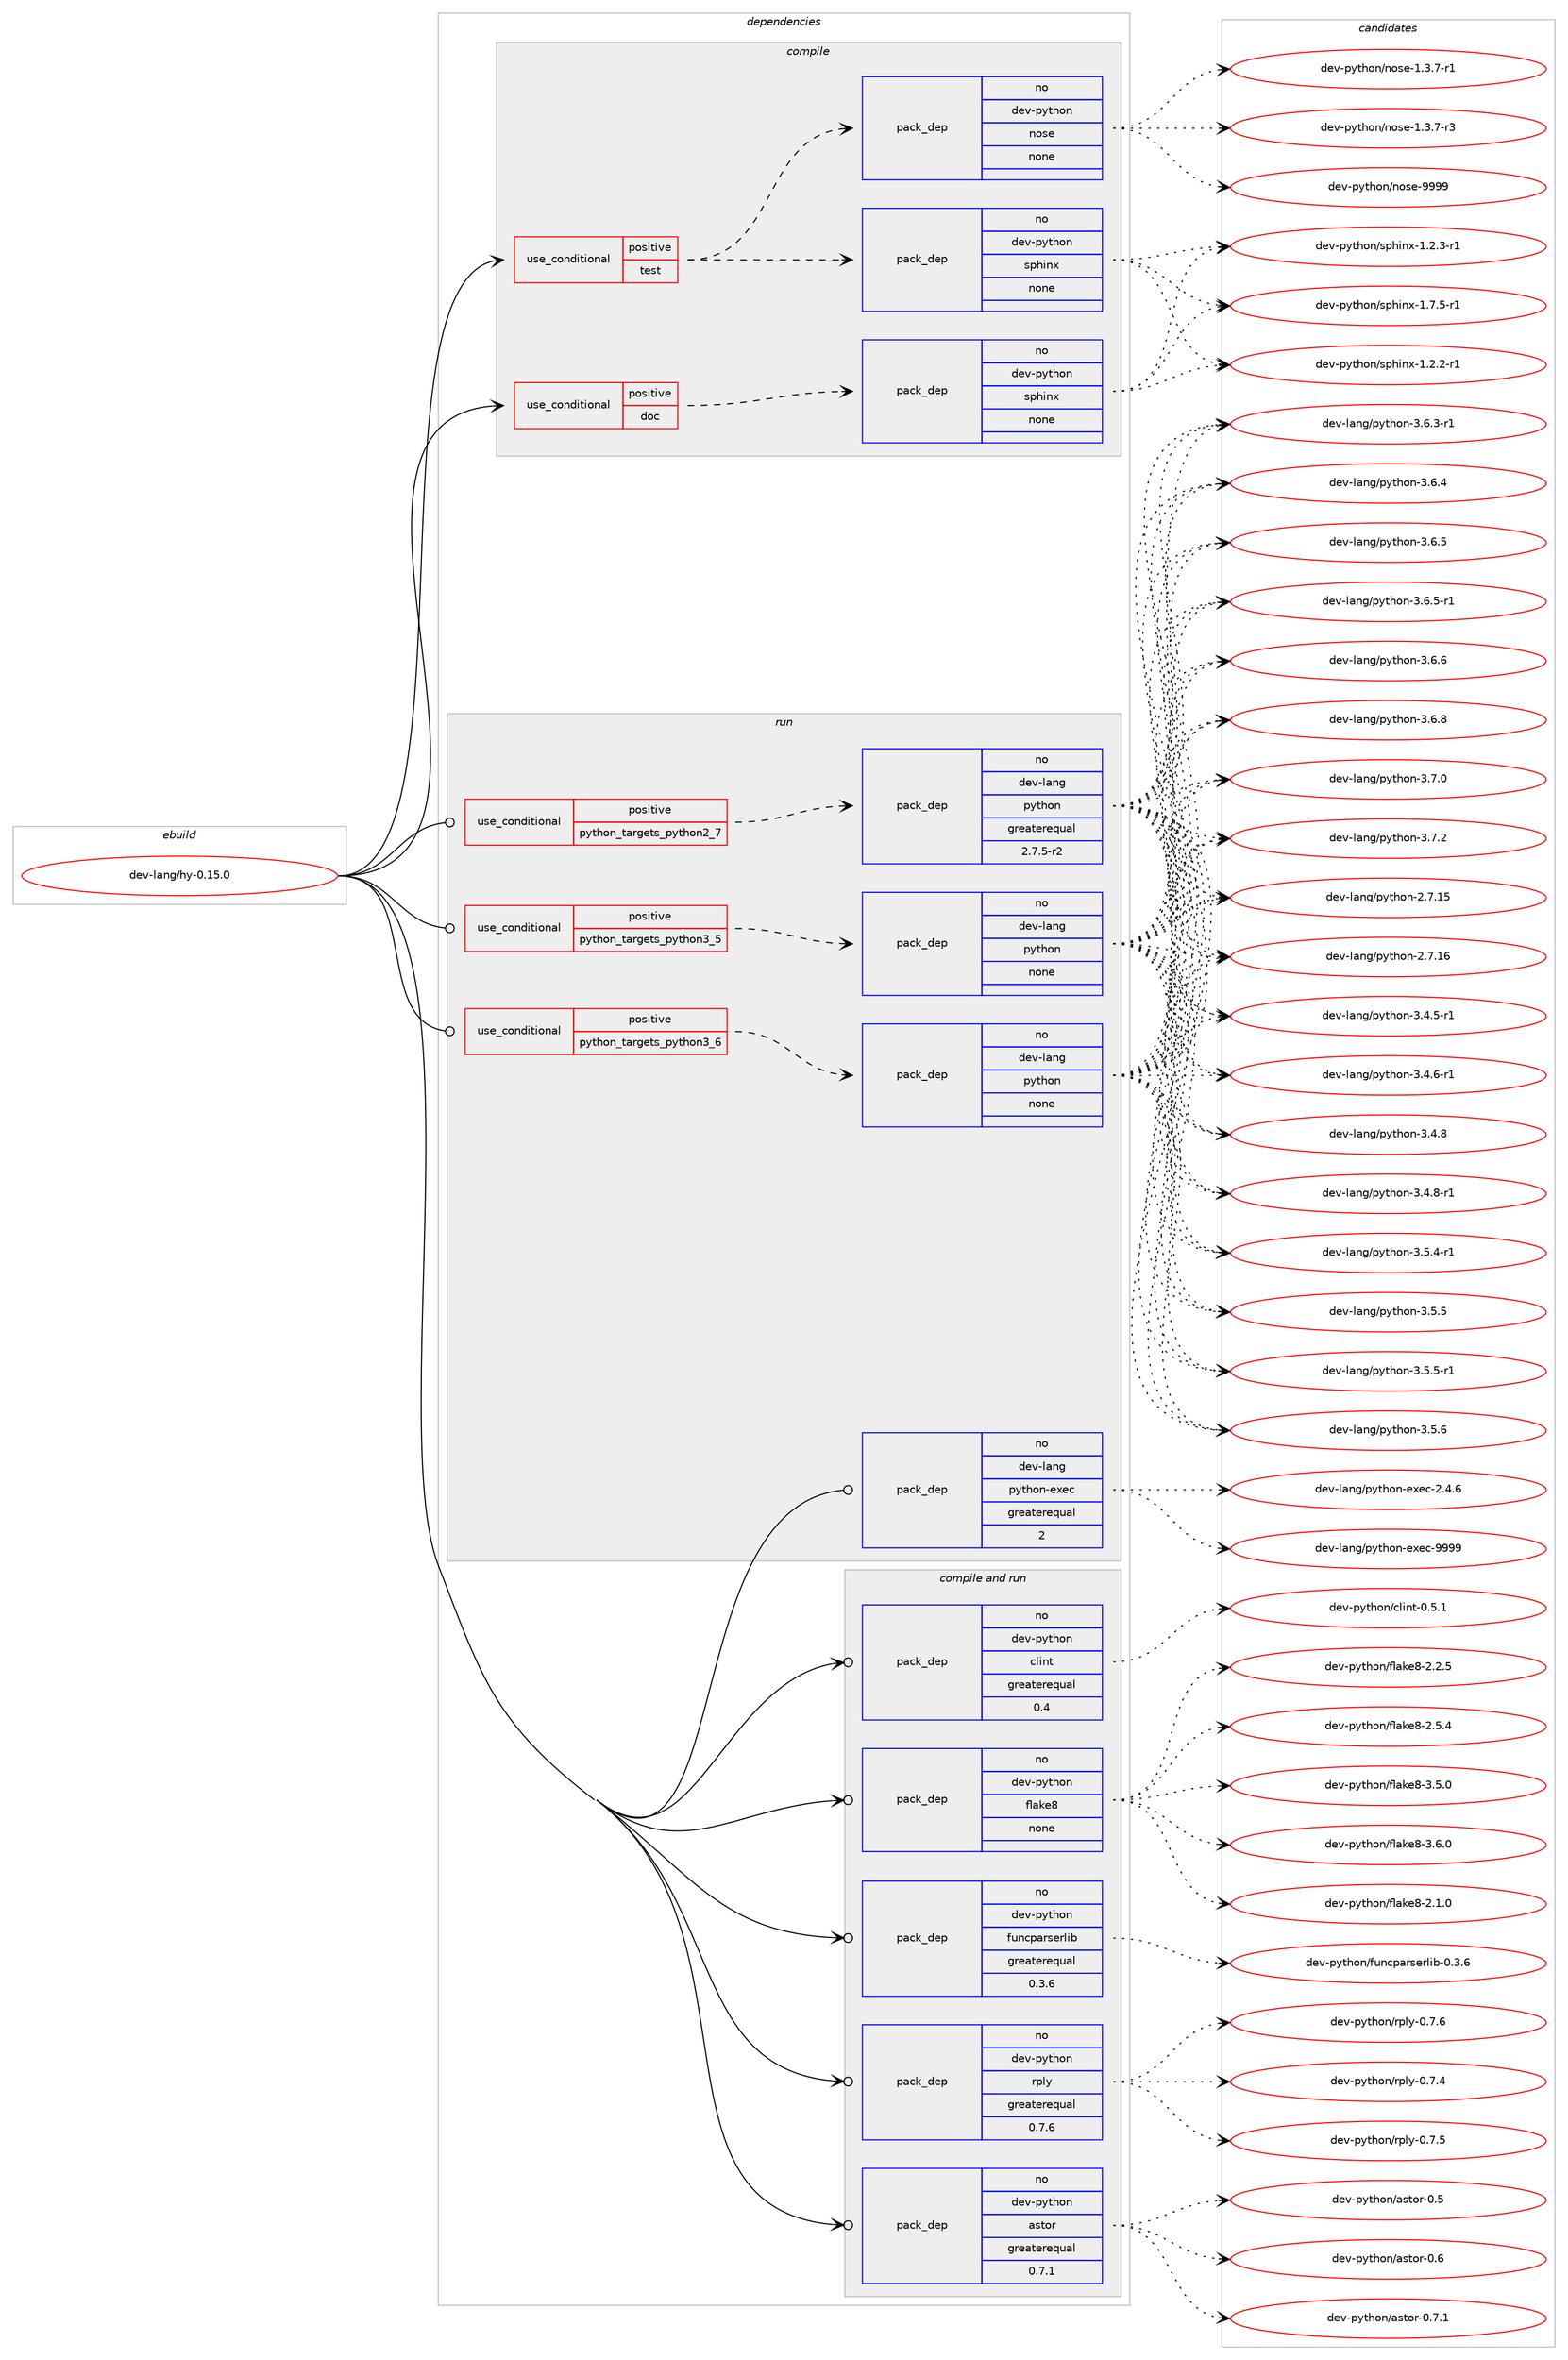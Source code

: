 digraph prolog {

# *************
# Graph options
# *************

newrank=true;
concentrate=true;
compound=true;
graph [rankdir=LR,fontname=Helvetica,fontsize=10,ranksep=1.5];#, ranksep=2.5, nodesep=0.2];
edge  [arrowhead=vee];
node  [fontname=Helvetica,fontsize=10];

# **********
# The ebuild
# **********

subgraph cluster_leftcol {
color=gray;
rank=same;
label=<<i>ebuild</i>>;
id [label="dev-lang/hy-0.15.0", color=red, width=4, href="../dev-lang/hy-0.15.0.svg"];
}

# ****************
# The dependencies
# ****************

subgraph cluster_midcol {
color=gray;
label=<<i>dependencies</i>>;
subgraph cluster_compile {
fillcolor="#eeeeee";
style=filled;
label=<<i>compile</i>>;
subgraph cond363728 {
dependency1359129 [label=<<TABLE BORDER="0" CELLBORDER="1" CELLSPACING="0" CELLPADDING="4"><TR><TD ROWSPAN="3" CELLPADDING="10">use_conditional</TD></TR><TR><TD>positive</TD></TR><TR><TD>doc</TD></TR></TABLE>>, shape=none, color=red];
subgraph pack972920 {
dependency1359130 [label=<<TABLE BORDER="0" CELLBORDER="1" CELLSPACING="0" CELLPADDING="4" WIDTH="220"><TR><TD ROWSPAN="6" CELLPADDING="30">pack_dep</TD></TR><TR><TD WIDTH="110">no</TD></TR><TR><TD>dev-python</TD></TR><TR><TD>sphinx</TD></TR><TR><TD>none</TD></TR><TR><TD></TD></TR></TABLE>>, shape=none, color=blue];
}
dependency1359129:e -> dependency1359130:w [weight=20,style="dashed",arrowhead="vee"];
}
id:e -> dependency1359129:w [weight=20,style="solid",arrowhead="vee"];
subgraph cond363729 {
dependency1359131 [label=<<TABLE BORDER="0" CELLBORDER="1" CELLSPACING="0" CELLPADDING="4"><TR><TD ROWSPAN="3" CELLPADDING="10">use_conditional</TD></TR><TR><TD>positive</TD></TR><TR><TD>test</TD></TR></TABLE>>, shape=none, color=red];
subgraph pack972921 {
dependency1359132 [label=<<TABLE BORDER="0" CELLBORDER="1" CELLSPACING="0" CELLPADDING="4" WIDTH="220"><TR><TD ROWSPAN="6" CELLPADDING="30">pack_dep</TD></TR><TR><TD WIDTH="110">no</TD></TR><TR><TD>dev-python</TD></TR><TR><TD>nose</TD></TR><TR><TD>none</TD></TR><TR><TD></TD></TR></TABLE>>, shape=none, color=blue];
}
dependency1359131:e -> dependency1359132:w [weight=20,style="dashed",arrowhead="vee"];
subgraph pack972922 {
dependency1359133 [label=<<TABLE BORDER="0" CELLBORDER="1" CELLSPACING="0" CELLPADDING="4" WIDTH="220"><TR><TD ROWSPAN="6" CELLPADDING="30">pack_dep</TD></TR><TR><TD WIDTH="110">no</TD></TR><TR><TD>dev-python</TD></TR><TR><TD>sphinx</TD></TR><TR><TD>none</TD></TR><TR><TD></TD></TR></TABLE>>, shape=none, color=blue];
}
dependency1359131:e -> dependency1359133:w [weight=20,style="dashed",arrowhead="vee"];
}
id:e -> dependency1359131:w [weight=20,style="solid",arrowhead="vee"];
}
subgraph cluster_compileandrun {
fillcolor="#eeeeee";
style=filled;
label=<<i>compile and run</i>>;
subgraph pack972923 {
dependency1359134 [label=<<TABLE BORDER="0" CELLBORDER="1" CELLSPACING="0" CELLPADDING="4" WIDTH="220"><TR><TD ROWSPAN="6" CELLPADDING="30">pack_dep</TD></TR><TR><TD WIDTH="110">no</TD></TR><TR><TD>dev-python</TD></TR><TR><TD>astor</TD></TR><TR><TD>greaterequal</TD></TR><TR><TD>0.7.1</TD></TR></TABLE>>, shape=none, color=blue];
}
id:e -> dependency1359134:w [weight=20,style="solid",arrowhead="odotvee"];
subgraph pack972924 {
dependency1359135 [label=<<TABLE BORDER="0" CELLBORDER="1" CELLSPACING="0" CELLPADDING="4" WIDTH="220"><TR><TD ROWSPAN="6" CELLPADDING="30">pack_dep</TD></TR><TR><TD WIDTH="110">no</TD></TR><TR><TD>dev-python</TD></TR><TR><TD>clint</TD></TR><TR><TD>greaterequal</TD></TR><TR><TD>0.4</TD></TR></TABLE>>, shape=none, color=blue];
}
id:e -> dependency1359135:w [weight=20,style="solid",arrowhead="odotvee"];
subgraph pack972925 {
dependency1359136 [label=<<TABLE BORDER="0" CELLBORDER="1" CELLSPACING="0" CELLPADDING="4" WIDTH="220"><TR><TD ROWSPAN="6" CELLPADDING="30">pack_dep</TD></TR><TR><TD WIDTH="110">no</TD></TR><TR><TD>dev-python</TD></TR><TR><TD>flake8</TD></TR><TR><TD>none</TD></TR><TR><TD></TD></TR></TABLE>>, shape=none, color=blue];
}
id:e -> dependency1359136:w [weight=20,style="solid",arrowhead="odotvee"];
subgraph pack972926 {
dependency1359137 [label=<<TABLE BORDER="0" CELLBORDER="1" CELLSPACING="0" CELLPADDING="4" WIDTH="220"><TR><TD ROWSPAN="6" CELLPADDING="30">pack_dep</TD></TR><TR><TD WIDTH="110">no</TD></TR><TR><TD>dev-python</TD></TR><TR><TD>funcparserlib</TD></TR><TR><TD>greaterequal</TD></TR><TR><TD>0.3.6</TD></TR></TABLE>>, shape=none, color=blue];
}
id:e -> dependency1359137:w [weight=20,style="solid",arrowhead="odotvee"];
subgraph pack972927 {
dependency1359138 [label=<<TABLE BORDER="0" CELLBORDER="1" CELLSPACING="0" CELLPADDING="4" WIDTH="220"><TR><TD ROWSPAN="6" CELLPADDING="30">pack_dep</TD></TR><TR><TD WIDTH="110">no</TD></TR><TR><TD>dev-python</TD></TR><TR><TD>rply</TD></TR><TR><TD>greaterequal</TD></TR><TR><TD>0.7.6</TD></TR></TABLE>>, shape=none, color=blue];
}
id:e -> dependency1359138:w [weight=20,style="solid",arrowhead="odotvee"];
}
subgraph cluster_run {
fillcolor="#eeeeee";
style=filled;
label=<<i>run</i>>;
subgraph cond363730 {
dependency1359139 [label=<<TABLE BORDER="0" CELLBORDER="1" CELLSPACING="0" CELLPADDING="4"><TR><TD ROWSPAN="3" CELLPADDING="10">use_conditional</TD></TR><TR><TD>positive</TD></TR><TR><TD>python_targets_python2_7</TD></TR></TABLE>>, shape=none, color=red];
subgraph pack972928 {
dependency1359140 [label=<<TABLE BORDER="0" CELLBORDER="1" CELLSPACING="0" CELLPADDING="4" WIDTH="220"><TR><TD ROWSPAN="6" CELLPADDING="30">pack_dep</TD></TR><TR><TD WIDTH="110">no</TD></TR><TR><TD>dev-lang</TD></TR><TR><TD>python</TD></TR><TR><TD>greaterequal</TD></TR><TR><TD>2.7.5-r2</TD></TR></TABLE>>, shape=none, color=blue];
}
dependency1359139:e -> dependency1359140:w [weight=20,style="dashed",arrowhead="vee"];
}
id:e -> dependency1359139:w [weight=20,style="solid",arrowhead="odot"];
subgraph cond363731 {
dependency1359141 [label=<<TABLE BORDER="0" CELLBORDER="1" CELLSPACING="0" CELLPADDING="4"><TR><TD ROWSPAN="3" CELLPADDING="10">use_conditional</TD></TR><TR><TD>positive</TD></TR><TR><TD>python_targets_python3_5</TD></TR></TABLE>>, shape=none, color=red];
subgraph pack972929 {
dependency1359142 [label=<<TABLE BORDER="0" CELLBORDER="1" CELLSPACING="0" CELLPADDING="4" WIDTH="220"><TR><TD ROWSPAN="6" CELLPADDING="30">pack_dep</TD></TR><TR><TD WIDTH="110">no</TD></TR><TR><TD>dev-lang</TD></TR><TR><TD>python</TD></TR><TR><TD>none</TD></TR><TR><TD></TD></TR></TABLE>>, shape=none, color=blue];
}
dependency1359141:e -> dependency1359142:w [weight=20,style="dashed",arrowhead="vee"];
}
id:e -> dependency1359141:w [weight=20,style="solid",arrowhead="odot"];
subgraph cond363732 {
dependency1359143 [label=<<TABLE BORDER="0" CELLBORDER="1" CELLSPACING="0" CELLPADDING="4"><TR><TD ROWSPAN="3" CELLPADDING="10">use_conditional</TD></TR><TR><TD>positive</TD></TR><TR><TD>python_targets_python3_6</TD></TR></TABLE>>, shape=none, color=red];
subgraph pack972930 {
dependency1359144 [label=<<TABLE BORDER="0" CELLBORDER="1" CELLSPACING="0" CELLPADDING="4" WIDTH="220"><TR><TD ROWSPAN="6" CELLPADDING="30">pack_dep</TD></TR><TR><TD WIDTH="110">no</TD></TR><TR><TD>dev-lang</TD></TR><TR><TD>python</TD></TR><TR><TD>none</TD></TR><TR><TD></TD></TR></TABLE>>, shape=none, color=blue];
}
dependency1359143:e -> dependency1359144:w [weight=20,style="dashed",arrowhead="vee"];
}
id:e -> dependency1359143:w [weight=20,style="solid",arrowhead="odot"];
subgraph pack972931 {
dependency1359145 [label=<<TABLE BORDER="0" CELLBORDER="1" CELLSPACING="0" CELLPADDING="4" WIDTH="220"><TR><TD ROWSPAN="6" CELLPADDING="30">pack_dep</TD></TR><TR><TD WIDTH="110">no</TD></TR><TR><TD>dev-lang</TD></TR><TR><TD>python-exec</TD></TR><TR><TD>greaterequal</TD></TR><TR><TD>2</TD></TR></TABLE>>, shape=none, color=blue];
}
id:e -> dependency1359145:w [weight=20,style="solid",arrowhead="odot"];
}
}

# **************
# The candidates
# **************

subgraph cluster_choices {
rank=same;
color=gray;
label=<<i>candidates</i>>;

subgraph choice972920 {
color=black;
nodesep=1;
choice10010111845112121116104111110471151121041051101204549465046504511449 [label="dev-python/sphinx-1.2.2-r1", color=red, width=4,href="../dev-python/sphinx-1.2.2-r1.svg"];
choice10010111845112121116104111110471151121041051101204549465046514511449 [label="dev-python/sphinx-1.2.3-r1", color=red, width=4,href="../dev-python/sphinx-1.2.3-r1.svg"];
choice10010111845112121116104111110471151121041051101204549465546534511449 [label="dev-python/sphinx-1.7.5-r1", color=red, width=4,href="../dev-python/sphinx-1.7.5-r1.svg"];
dependency1359130:e -> choice10010111845112121116104111110471151121041051101204549465046504511449:w [style=dotted,weight="100"];
dependency1359130:e -> choice10010111845112121116104111110471151121041051101204549465046514511449:w [style=dotted,weight="100"];
dependency1359130:e -> choice10010111845112121116104111110471151121041051101204549465546534511449:w [style=dotted,weight="100"];
}
subgraph choice972921 {
color=black;
nodesep=1;
choice10010111845112121116104111110471101111151014549465146554511449 [label="dev-python/nose-1.3.7-r1", color=red, width=4,href="../dev-python/nose-1.3.7-r1.svg"];
choice10010111845112121116104111110471101111151014549465146554511451 [label="dev-python/nose-1.3.7-r3", color=red, width=4,href="../dev-python/nose-1.3.7-r3.svg"];
choice10010111845112121116104111110471101111151014557575757 [label="dev-python/nose-9999", color=red, width=4,href="../dev-python/nose-9999.svg"];
dependency1359132:e -> choice10010111845112121116104111110471101111151014549465146554511449:w [style=dotted,weight="100"];
dependency1359132:e -> choice10010111845112121116104111110471101111151014549465146554511451:w [style=dotted,weight="100"];
dependency1359132:e -> choice10010111845112121116104111110471101111151014557575757:w [style=dotted,weight="100"];
}
subgraph choice972922 {
color=black;
nodesep=1;
choice10010111845112121116104111110471151121041051101204549465046504511449 [label="dev-python/sphinx-1.2.2-r1", color=red, width=4,href="../dev-python/sphinx-1.2.2-r1.svg"];
choice10010111845112121116104111110471151121041051101204549465046514511449 [label="dev-python/sphinx-1.2.3-r1", color=red, width=4,href="../dev-python/sphinx-1.2.3-r1.svg"];
choice10010111845112121116104111110471151121041051101204549465546534511449 [label="dev-python/sphinx-1.7.5-r1", color=red, width=4,href="../dev-python/sphinx-1.7.5-r1.svg"];
dependency1359133:e -> choice10010111845112121116104111110471151121041051101204549465046504511449:w [style=dotted,weight="100"];
dependency1359133:e -> choice10010111845112121116104111110471151121041051101204549465046514511449:w [style=dotted,weight="100"];
dependency1359133:e -> choice10010111845112121116104111110471151121041051101204549465546534511449:w [style=dotted,weight="100"];
}
subgraph choice972923 {
color=black;
nodesep=1;
choice10010111845112121116104111110479711511611111445484653 [label="dev-python/astor-0.5", color=red, width=4,href="../dev-python/astor-0.5.svg"];
choice10010111845112121116104111110479711511611111445484654 [label="dev-python/astor-0.6", color=red, width=4,href="../dev-python/astor-0.6.svg"];
choice100101118451121211161041111104797115116111114454846554649 [label="dev-python/astor-0.7.1", color=red, width=4,href="../dev-python/astor-0.7.1.svg"];
dependency1359134:e -> choice10010111845112121116104111110479711511611111445484653:w [style=dotted,weight="100"];
dependency1359134:e -> choice10010111845112121116104111110479711511611111445484654:w [style=dotted,weight="100"];
dependency1359134:e -> choice100101118451121211161041111104797115116111114454846554649:w [style=dotted,weight="100"];
}
subgraph choice972924 {
color=black;
nodesep=1;
choice100101118451121211161041111104799108105110116454846534649 [label="dev-python/clint-0.5.1", color=red, width=4,href="../dev-python/clint-0.5.1.svg"];
dependency1359135:e -> choice100101118451121211161041111104799108105110116454846534649:w [style=dotted,weight="100"];
}
subgraph choice972925 {
color=black;
nodesep=1;
choice10010111845112121116104111110471021089710710156455046494648 [label="dev-python/flake8-2.1.0", color=red, width=4,href="../dev-python/flake8-2.1.0.svg"];
choice10010111845112121116104111110471021089710710156455046504653 [label="dev-python/flake8-2.2.5", color=red, width=4,href="../dev-python/flake8-2.2.5.svg"];
choice10010111845112121116104111110471021089710710156455046534652 [label="dev-python/flake8-2.5.4", color=red, width=4,href="../dev-python/flake8-2.5.4.svg"];
choice10010111845112121116104111110471021089710710156455146534648 [label="dev-python/flake8-3.5.0", color=red, width=4,href="../dev-python/flake8-3.5.0.svg"];
choice10010111845112121116104111110471021089710710156455146544648 [label="dev-python/flake8-3.6.0", color=red, width=4,href="../dev-python/flake8-3.6.0.svg"];
dependency1359136:e -> choice10010111845112121116104111110471021089710710156455046494648:w [style=dotted,weight="100"];
dependency1359136:e -> choice10010111845112121116104111110471021089710710156455046504653:w [style=dotted,weight="100"];
dependency1359136:e -> choice10010111845112121116104111110471021089710710156455046534652:w [style=dotted,weight="100"];
dependency1359136:e -> choice10010111845112121116104111110471021089710710156455146534648:w [style=dotted,weight="100"];
dependency1359136:e -> choice10010111845112121116104111110471021089710710156455146544648:w [style=dotted,weight="100"];
}
subgraph choice972926 {
color=black;
nodesep=1;
choice1001011184511212111610411111047102117110991129711411510111410810598454846514654 [label="dev-python/funcparserlib-0.3.6", color=red, width=4,href="../dev-python/funcparserlib-0.3.6.svg"];
dependency1359137:e -> choice1001011184511212111610411111047102117110991129711411510111410810598454846514654:w [style=dotted,weight="100"];
}
subgraph choice972927 {
color=black;
nodesep=1;
choice1001011184511212111610411111047114112108121454846554652 [label="dev-python/rply-0.7.4", color=red, width=4,href="../dev-python/rply-0.7.4.svg"];
choice1001011184511212111610411111047114112108121454846554653 [label="dev-python/rply-0.7.5", color=red, width=4,href="../dev-python/rply-0.7.5.svg"];
choice1001011184511212111610411111047114112108121454846554654 [label="dev-python/rply-0.7.6", color=red, width=4,href="../dev-python/rply-0.7.6.svg"];
dependency1359138:e -> choice1001011184511212111610411111047114112108121454846554652:w [style=dotted,weight="100"];
dependency1359138:e -> choice1001011184511212111610411111047114112108121454846554653:w [style=dotted,weight="100"];
dependency1359138:e -> choice1001011184511212111610411111047114112108121454846554654:w [style=dotted,weight="100"];
}
subgraph choice972928 {
color=black;
nodesep=1;
choice10010111845108971101034711212111610411111045504655464953 [label="dev-lang/python-2.7.15", color=red, width=4,href="../dev-lang/python-2.7.15.svg"];
choice10010111845108971101034711212111610411111045504655464954 [label="dev-lang/python-2.7.16", color=red, width=4,href="../dev-lang/python-2.7.16.svg"];
choice1001011184510897110103471121211161041111104551465246534511449 [label="dev-lang/python-3.4.5-r1", color=red, width=4,href="../dev-lang/python-3.4.5-r1.svg"];
choice1001011184510897110103471121211161041111104551465246544511449 [label="dev-lang/python-3.4.6-r1", color=red, width=4,href="../dev-lang/python-3.4.6-r1.svg"];
choice100101118451089711010347112121116104111110455146524656 [label="dev-lang/python-3.4.8", color=red, width=4,href="../dev-lang/python-3.4.8.svg"];
choice1001011184510897110103471121211161041111104551465246564511449 [label="dev-lang/python-3.4.8-r1", color=red, width=4,href="../dev-lang/python-3.4.8-r1.svg"];
choice1001011184510897110103471121211161041111104551465346524511449 [label="dev-lang/python-3.5.4-r1", color=red, width=4,href="../dev-lang/python-3.5.4-r1.svg"];
choice100101118451089711010347112121116104111110455146534653 [label="dev-lang/python-3.5.5", color=red, width=4,href="../dev-lang/python-3.5.5.svg"];
choice1001011184510897110103471121211161041111104551465346534511449 [label="dev-lang/python-3.5.5-r1", color=red, width=4,href="../dev-lang/python-3.5.5-r1.svg"];
choice100101118451089711010347112121116104111110455146534654 [label="dev-lang/python-3.5.6", color=red, width=4,href="../dev-lang/python-3.5.6.svg"];
choice1001011184510897110103471121211161041111104551465446514511449 [label="dev-lang/python-3.6.3-r1", color=red, width=4,href="../dev-lang/python-3.6.3-r1.svg"];
choice100101118451089711010347112121116104111110455146544652 [label="dev-lang/python-3.6.4", color=red, width=4,href="../dev-lang/python-3.6.4.svg"];
choice100101118451089711010347112121116104111110455146544653 [label="dev-lang/python-3.6.5", color=red, width=4,href="../dev-lang/python-3.6.5.svg"];
choice1001011184510897110103471121211161041111104551465446534511449 [label="dev-lang/python-3.6.5-r1", color=red, width=4,href="../dev-lang/python-3.6.5-r1.svg"];
choice100101118451089711010347112121116104111110455146544654 [label="dev-lang/python-3.6.6", color=red, width=4,href="../dev-lang/python-3.6.6.svg"];
choice100101118451089711010347112121116104111110455146544656 [label="dev-lang/python-3.6.8", color=red, width=4,href="../dev-lang/python-3.6.8.svg"];
choice100101118451089711010347112121116104111110455146554648 [label="dev-lang/python-3.7.0", color=red, width=4,href="../dev-lang/python-3.7.0.svg"];
choice100101118451089711010347112121116104111110455146554650 [label="dev-lang/python-3.7.2", color=red, width=4,href="../dev-lang/python-3.7.2.svg"];
dependency1359140:e -> choice10010111845108971101034711212111610411111045504655464953:w [style=dotted,weight="100"];
dependency1359140:e -> choice10010111845108971101034711212111610411111045504655464954:w [style=dotted,weight="100"];
dependency1359140:e -> choice1001011184510897110103471121211161041111104551465246534511449:w [style=dotted,weight="100"];
dependency1359140:e -> choice1001011184510897110103471121211161041111104551465246544511449:w [style=dotted,weight="100"];
dependency1359140:e -> choice100101118451089711010347112121116104111110455146524656:w [style=dotted,weight="100"];
dependency1359140:e -> choice1001011184510897110103471121211161041111104551465246564511449:w [style=dotted,weight="100"];
dependency1359140:e -> choice1001011184510897110103471121211161041111104551465346524511449:w [style=dotted,weight="100"];
dependency1359140:e -> choice100101118451089711010347112121116104111110455146534653:w [style=dotted,weight="100"];
dependency1359140:e -> choice1001011184510897110103471121211161041111104551465346534511449:w [style=dotted,weight="100"];
dependency1359140:e -> choice100101118451089711010347112121116104111110455146534654:w [style=dotted,weight="100"];
dependency1359140:e -> choice1001011184510897110103471121211161041111104551465446514511449:w [style=dotted,weight="100"];
dependency1359140:e -> choice100101118451089711010347112121116104111110455146544652:w [style=dotted,weight="100"];
dependency1359140:e -> choice100101118451089711010347112121116104111110455146544653:w [style=dotted,weight="100"];
dependency1359140:e -> choice1001011184510897110103471121211161041111104551465446534511449:w [style=dotted,weight="100"];
dependency1359140:e -> choice100101118451089711010347112121116104111110455146544654:w [style=dotted,weight="100"];
dependency1359140:e -> choice100101118451089711010347112121116104111110455146544656:w [style=dotted,weight="100"];
dependency1359140:e -> choice100101118451089711010347112121116104111110455146554648:w [style=dotted,weight="100"];
dependency1359140:e -> choice100101118451089711010347112121116104111110455146554650:w [style=dotted,weight="100"];
}
subgraph choice972929 {
color=black;
nodesep=1;
choice10010111845108971101034711212111610411111045504655464953 [label="dev-lang/python-2.7.15", color=red, width=4,href="../dev-lang/python-2.7.15.svg"];
choice10010111845108971101034711212111610411111045504655464954 [label="dev-lang/python-2.7.16", color=red, width=4,href="../dev-lang/python-2.7.16.svg"];
choice1001011184510897110103471121211161041111104551465246534511449 [label="dev-lang/python-3.4.5-r1", color=red, width=4,href="../dev-lang/python-3.4.5-r1.svg"];
choice1001011184510897110103471121211161041111104551465246544511449 [label="dev-lang/python-3.4.6-r1", color=red, width=4,href="../dev-lang/python-3.4.6-r1.svg"];
choice100101118451089711010347112121116104111110455146524656 [label="dev-lang/python-3.4.8", color=red, width=4,href="../dev-lang/python-3.4.8.svg"];
choice1001011184510897110103471121211161041111104551465246564511449 [label="dev-lang/python-3.4.8-r1", color=red, width=4,href="../dev-lang/python-3.4.8-r1.svg"];
choice1001011184510897110103471121211161041111104551465346524511449 [label="dev-lang/python-3.5.4-r1", color=red, width=4,href="../dev-lang/python-3.5.4-r1.svg"];
choice100101118451089711010347112121116104111110455146534653 [label="dev-lang/python-3.5.5", color=red, width=4,href="../dev-lang/python-3.5.5.svg"];
choice1001011184510897110103471121211161041111104551465346534511449 [label="dev-lang/python-3.5.5-r1", color=red, width=4,href="../dev-lang/python-3.5.5-r1.svg"];
choice100101118451089711010347112121116104111110455146534654 [label="dev-lang/python-3.5.6", color=red, width=4,href="../dev-lang/python-3.5.6.svg"];
choice1001011184510897110103471121211161041111104551465446514511449 [label="dev-lang/python-3.6.3-r1", color=red, width=4,href="../dev-lang/python-3.6.3-r1.svg"];
choice100101118451089711010347112121116104111110455146544652 [label="dev-lang/python-3.6.4", color=red, width=4,href="../dev-lang/python-3.6.4.svg"];
choice100101118451089711010347112121116104111110455146544653 [label="dev-lang/python-3.6.5", color=red, width=4,href="../dev-lang/python-3.6.5.svg"];
choice1001011184510897110103471121211161041111104551465446534511449 [label="dev-lang/python-3.6.5-r1", color=red, width=4,href="../dev-lang/python-3.6.5-r1.svg"];
choice100101118451089711010347112121116104111110455146544654 [label="dev-lang/python-3.6.6", color=red, width=4,href="../dev-lang/python-3.6.6.svg"];
choice100101118451089711010347112121116104111110455146544656 [label="dev-lang/python-3.6.8", color=red, width=4,href="../dev-lang/python-3.6.8.svg"];
choice100101118451089711010347112121116104111110455146554648 [label="dev-lang/python-3.7.0", color=red, width=4,href="../dev-lang/python-3.7.0.svg"];
choice100101118451089711010347112121116104111110455146554650 [label="dev-lang/python-3.7.2", color=red, width=4,href="../dev-lang/python-3.7.2.svg"];
dependency1359142:e -> choice10010111845108971101034711212111610411111045504655464953:w [style=dotted,weight="100"];
dependency1359142:e -> choice10010111845108971101034711212111610411111045504655464954:w [style=dotted,weight="100"];
dependency1359142:e -> choice1001011184510897110103471121211161041111104551465246534511449:w [style=dotted,weight="100"];
dependency1359142:e -> choice1001011184510897110103471121211161041111104551465246544511449:w [style=dotted,weight="100"];
dependency1359142:e -> choice100101118451089711010347112121116104111110455146524656:w [style=dotted,weight="100"];
dependency1359142:e -> choice1001011184510897110103471121211161041111104551465246564511449:w [style=dotted,weight="100"];
dependency1359142:e -> choice1001011184510897110103471121211161041111104551465346524511449:w [style=dotted,weight="100"];
dependency1359142:e -> choice100101118451089711010347112121116104111110455146534653:w [style=dotted,weight="100"];
dependency1359142:e -> choice1001011184510897110103471121211161041111104551465346534511449:w [style=dotted,weight="100"];
dependency1359142:e -> choice100101118451089711010347112121116104111110455146534654:w [style=dotted,weight="100"];
dependency1359142:e -> choice1001011184510897110103471121211161041111104551465446514511449:w [style=dotted,weight="100"];
dependency1359142:e -> choice100101118451089711010347112121116104111110455146544652:w [style=dotted,weight="100"];
dependency1359142:e -> choice100101118451089711010347112121116104111110455146544653:w [style=dotted,weight="100"];
dependency1359142:e -> choice1001011184510897110103471121211161041111104551465446534511449:w [style=dotted,weight="100"];
dependency1359142:e -> choice100101118451089711010347112121116104111110455146544654:w [style=dotted,weight="100"];
dependency1359142:e -> choice100101118451089711010347112121116104111110455146544656:w [style=dotted,weight="100"];
dependency1359142:e -> choice100101118451089711010347112121116104111110455146554648:w [style=dotted,weight="100"];
dependency1359142:e -> choice100101118451089711010347112121116104111110455146554650:w [style=dotted,weight="100"];
}
subgraph choice972930 {
color=black;
nodesep=1;
choice10010111845108971101034711212111610411111045504655464953 [label="dev-lang/python-2.7.15", color=red, width=4,href="../dev-lang/python-2.7.15.svg"];
choice10010111845108971101034711212111610411111045504655464954 [label="dev-lang/python-2.7.16", color=red, width=4,href="../dev-lang/python-2.7.16.svg"];
choice1001011184510897110103471121211161041111104551465246534511449 [label="dev-lang/python-3.4.5-r1", color=red, width=4,href="../dev-lang/python-3.4.5-r1.svg"];
choice1001011184510897110103471121211161041111104551465246544511449 [label="dev-lang/python-3.4.6-r1", color=red, width=4,href="../dev-lang/python-3.4.6-r1.svg"];
choice100101118451089711010347112121116104111110455146524656 [label="dev-lang/python-3.4.8", color=red, width=4,href="../dev-lang/python-3.4.8.svg"];
choice1001011184510897110103471121211161041111104551465246564511449 [label="dev-lang/python-3.4.8-r1", color=red, width=4,href="../dev-lang/python-3.4.8-r1.svg"];
choice1001011184510897110103471121211161041111104551465346524511449 [label="dev-lang/python-3.5.4-r1", color=red, width=4,href="../dev-lang/python-3.5.4-r1.svg"];
choice100101118451089711010347112121116104111110455146534653 [label="dev-lang/python-3.5.5", color=red, width=4,href="../dev-lang/python-3.5.5.svg"];
choice1001011184510897110103471121211161041111104551465346534511449 [label="dev-lang/python-3.5.5-r1", color=red, width=4,href="../dev-lang/python-3.5.5-r1.svg"];
choice100101118451089711010347112121116104111110455146534654 [label="dev-lang/python-3.5.6", color=red, width=4,href="../dev-lang/python-3.5.6.svg"];
choice1001011184510897110103471121211161041111104551465446514511449 [label="dev-lang/python-3.6.3-r1", color=red, width=4,href="../dev-lang/python-3.6.3-r1.svg"];
choice100101118451089711010347112121116104111110455146544652 [label="dev-lang/python-3.6.4", color=red, width=4,href="../dev-lang/python-3.6.4.svg"];
choice100101118451089711010347112121116104111110455146544653 [label="dev-lang/python-3.6.5", color=red, width=4,href="../dev-lang/python-3.6.5.svg"];
choice1001011184510897110103471121211161041111104551465446534511449 [label="dev-lang/python-3.6.5-r1", color=red, width=4,href="../dev-lang/python-3.6.5-r1.svg"];
choice100101118451089711010347112121116104111110455146544654 [label="dev-lang/python-3.6.6", color=red, width=4,href="../dev-lang/python-3.6.6.svg"];
choice100101118451089711010347112121116104111110455146544656 [label="dev-lang/python-3.6.8", color=red, width=4,href="../dev-lang/python-3.6.8.svg"];
choice100101118451089711010347112121116104111110455146554648 [label="dev-lang/python-3.7.0", color=red, width=4,href="../dev-lang/python-3.7.0.svg"];
choice100101118451089711010347112121116104111110455146554650 [label="dev-lang/python-3.7.2", color=red, width=4,href="../dev-lang/python-3.7.2.svg"];
dependency1359144:e -> choice10010111845108971101034711212111610411111045504655464953:w [style=dotted,weight="100"];
dependency1359144:e -> choice10010111845108971101034711212111610411111045504655464954:w [style=dotted,weight="100"];
dependency1359144:e -> choice1001011184510897110103471121211161041111104551465246534511449:w [style=dotted,weight="100"];
dependency1359144:e -> choice1001011184510897110103471121211161041111104551465246544511449:w [style=dotted,weight="100"];
dependency1359144:e -> choice100101118451089711010347112121116104111110455146524656:w [style=dotted,weight="100"];
dependency1359144:e -> choice1001011184510897110103471121211161041111104551465246564511449:w [style=dotted,weight="100"];
dependency1359144:e -> choice1001011184510897110103471121211161041111104551465346524511449:w [style=dotted,weight="100"];
dependency1359144:e -> choice100101118451089711010347112121116104111110455146534653:w [style=dotted,weight="100"];
dependency1359144:e -> choice1001011184510897110103471121211161041111104551465346534511449:w [style=dotted,weight="100"];
dependency1359144:e -> choice100101118451089711010347112121116104111110455146534654:w [style=dotted,weight="100"];
dependency1359144:e -> choice1001011184510897110103471121211161041111104551465446514511449:w [style=dotted,weight="100"];
dependency1359144:e -> choice100101118451089711010347112121116104111110455146544652:w [style=dotted,weight="100"];
dependency1359144:e -> choice100101118451089711010347112121116104111110455146544653:w [style=dotted,weight="100"];
dependency1359144:e -> choice1001011184510897110103471121211161041111104551465446534511449:w [style=dotted,weight="100"];
dependency1359144:e -> choice100101118451089711010347112121116104111110455146544654:w [style=dotted,weight="100"];
dependency1359144:e -> choice100101118451089711010347112121116104111110455146544656:w [style=dotted,weight="100"];
dependency1359144:e -> choice100101118451089711010347112121116104111110455146554648:w [style=dotted,weight="100"];
dependency1359144:e -> choice100101118451089711010347112121116104111110455146554650:w [style=dotted,weight="100"];
}
subgraph choice972931 {
color=black;
nodesep=1;
choice1001011184510897110103471121211161041111104510112010199455046524654 [label="dev-lang/python-exec-2.4.6", color=red, width=4,href="../dev-lang/python-exec-2.4.6.svg"];
choice10010111845108971101034711212111610411111045101120101994557575757 [label="dev-lang/python-exec-9999", color=red, width=4,href="../dev-lang/python-exec-9999.svg"];
dependency1359145:e -> choice1001011184510897110103471121211161041111104510112010199455046524654:w [style=dotted,weight="100"];
dependency1359145:e -> choice10010111845108971101034711212111610411111045101120101994557575757:w [style=dotted,weight="100"];
}
}

}

